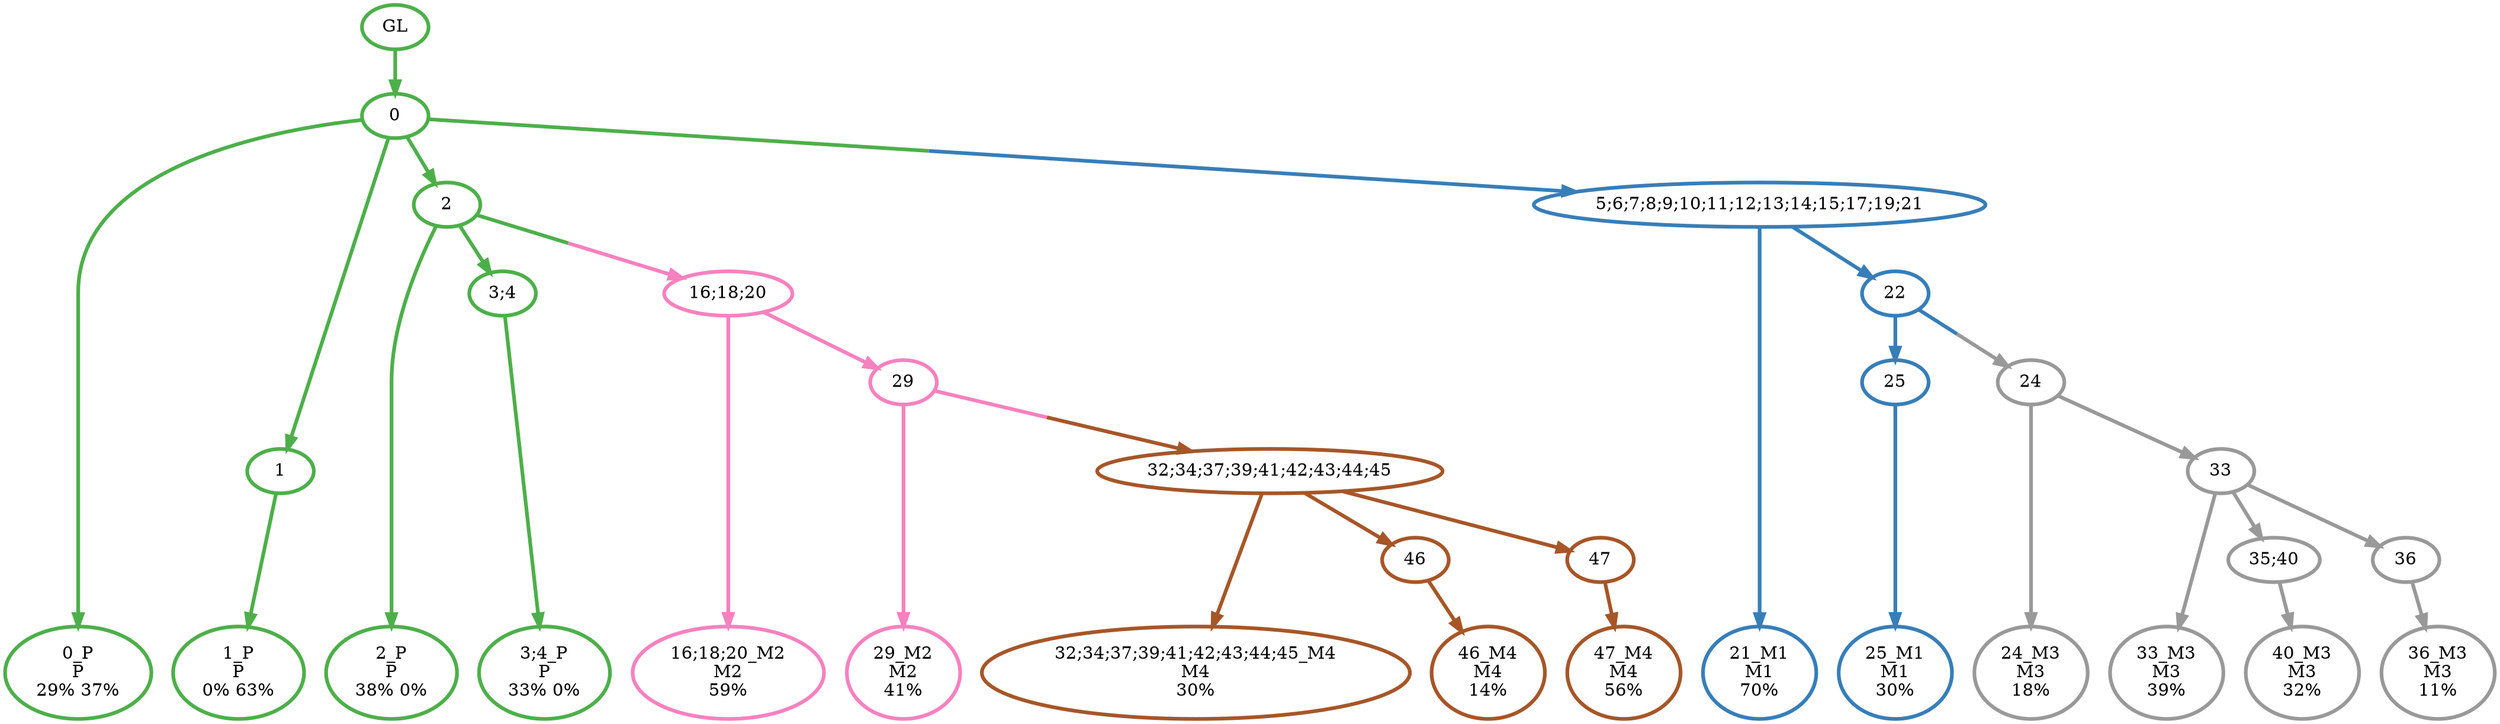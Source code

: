 digraph T {
	{
		rank=same
		29 [penwidth=3,colorscheme=set19,color=3,label="0_P\nP\n29% 37%"]
		27 [penwidth=3,colorscheme=set19,color=3,label="1_P\nP\n0% 63%"]
		25 [penwidth=3,colorscheme=set19,color=3,label="2_P\nP\n38% 0%"]
		23 [penwidth=3,colorscheme=set19,color=3,label="3;4_P\nP\n33% 0%"]
		22 [penwidth=3,colorscheme=set19,color=2,label="21_M1\nM1\n70%"]
		19 [penwidth=3,colorscheme=set19,color=2,label="25_M1\nM1\n30%"]
		18 [penwidth=3,colorscheme=set19,color=8,label="16;18;20_M2\nM2\n59%"]
		16 [penwidth=3,colorscheme=set19,color=8,label="29_M2\nM2\n41%"]
		15 [penwidth=3,colorscheme=set19,color=9,label="24_M3\nM3\n18%"]
		13 [penwidth=3,colorscheme=set19,color=9,label="33_M3\nM3\n39%"]
		11 [penwidth=3,colorscheme=set19,color=9,label="40_M3\nM3\n32%"]
		9 [penwidth=3,colorscheme=set19,color=9,label="36_M3\nM3\n11%"]
		8 [penwidth=3,colorscheme=set19,color=7,label="32;34;37;39;41;42;43;44;45_M4\nM4\n30%"]
		6 [penwidth=3,colorscheme=set19,color=7,label="46_M4\nM4\n14%"]
		4 [penwidth=3,colorscheme=set19,color=7,label="47_M4\nM4\n56%"]
	}
	31 [penwidth=3,colorscheme=set19,color=3,label="GL"]
	30 [penwidth=3,colorscheme=set19,color=3,label="0"]
	28 [penwidth=3,colorscheme=set19,color=3,label="1"]
	26 [penwidth=3,colorscheme=set19,color=3,label="2"]
	24 [penwidth=3,colorscheme=set19,color=3,label="3;4"]
	21 [penwidth=3,colorscheme=set19,color=2,label="22"]
	20 [penwidth=3,colorscheme=set19,color=2,label="25"]
	17 [penwidth=3,colorscheme=set19,color=8,label="29"]
	14 [penwidth=3,colorscheme=set19,color=9,label="33"]
	12 [penwidth=3,colorscheme=set19,color=9,label="35;40"]
	10 [penwidth=3,colorscheme=set19,color=9,label="36"]
	7 [penwidth=3,colorscheme=set19,color=7,label="46"]
	5 [penwidth=3,colorscheme=set19,color=7,label="47"]
	3 [penwidth=3,colorscheme=set19,color=7,label="32;34;37;39;41;42;43;44;45"]
	2 [penwidth=3,colorscheme=set19,color=9,label="24"]
	1 [penwidth=3,colorscheme=set19,color=8,label="16;18;20"]
	0 [penwidth=3,colorscheme=set19,color=2,label="5;6;7;8;9;10;11;12;13;14;15;17;19;21"]
	31 -> 30 [penwidth=3,colorscheme=set19,color=3]
	30 -> 29 [penwidth=3,colorscheme=set19,color=3]
	30 -> 28 [penwidth=3,colorscheme=set19,color=3]
	30 -> 26 [penwidth=3,colorscheme=set19,color=3]
	30 -> 0 [penwidth=3,colorscheme=set19,color="3;0.5:2"]
	28 -> 27 [penwidth=3,colorscheme=set19,color=3]
	26 -> 25 [penwidth=3,colorscheme=set19,color=3]
	26 -> 24 [penwidth=3,colorscheme=set19,color=3]
	26 -> 1 [penwidth=3,colorscheme=set19,color="3;0.5:8"]
	24 -> 23 [penwidth=3,colorscheme=set19,color=3]
	21 -> 20 [penwidth=3,colorscheme=set19,color=2]
	21 -> 2 [penwidth=3,colorscheme=set19,color="2;0.5:9"]
	20 -> 19 [penwidth=3,colorscheme=set19,color=2]
	17 -> 16 [penwidth=3,colorscheme=set19,color=8]
	17 -> 3 [penwidth=3,colorscheme=set19,color="8;0.5:7"]
	14 -> 13 [penwidth=3,colorscheme=set19,color=9]
	14 -> 10 [penwidth=3,colorscheme=set19,color=9]
	14 -> 12 [penwidth=3,colorscheme=set19,color=9]
	12 -> 11 [penwidth=3,colorscheme=set19,color=9]
	10 -> 9 [penwidth=3,colorscheme=set19,color=9]
	7 -> 6 [penwidth=3,colorscheme=set19,color=7]
	5 -> 4 [penwidth=3,colorscheme=set19,color=7]
	3 -> 8 [penwidth=3,colorscheme=set19,color=7]
	3 -> 7 [penwidth=3,colorscheme=set19,color=7]
	3 -> 5 [penwidth=3,colorscheme=set19,color=7]
	2 -> 15 [penwidth=3,colorscheme=set19,color=9]
	2 -> 14 [penwidth=3,colorscheme=set19,color=9]
	1 -> 18 [penwidth=3,colorscheme=set19,color=8]
	1 -> 17 [penwidth=3,colorscheme=set19,color=8]
	0 -> 22 [penwidth=3,colorscheme=set19,color=2]
	0 -> 21 [penwidth=3,colorscheme=set19,color=2]
}
